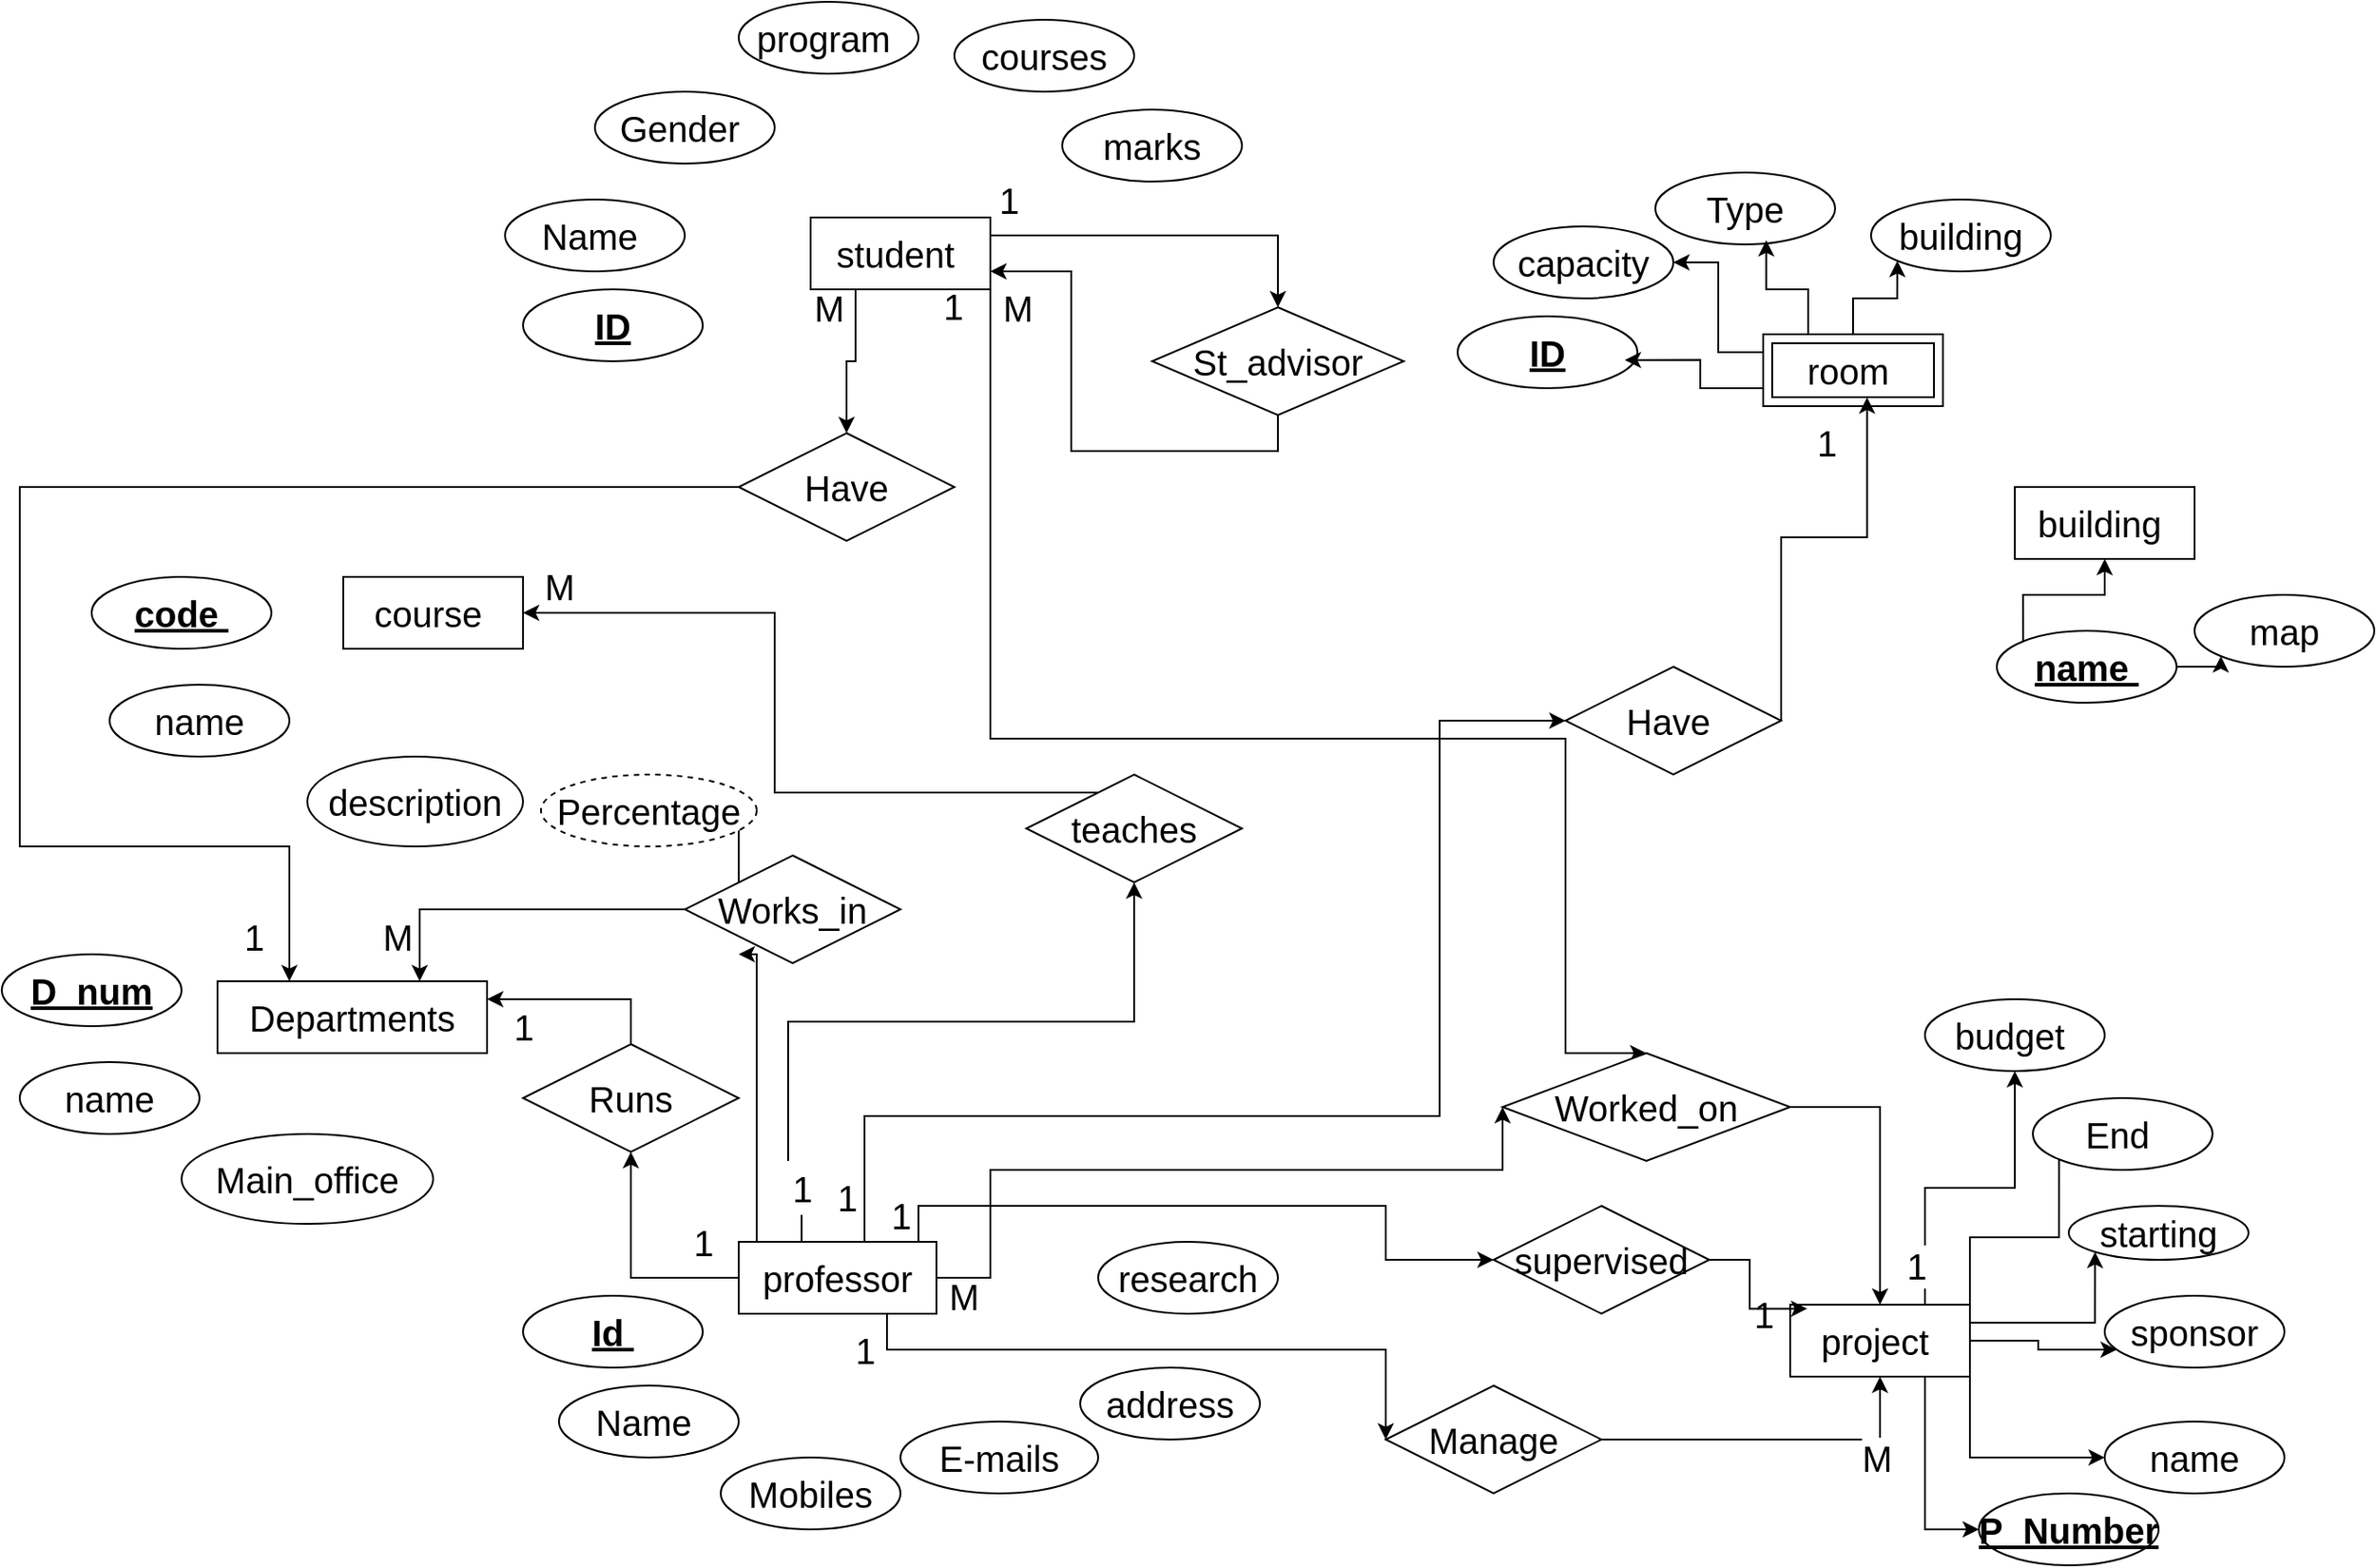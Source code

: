 <mxfile version="14.7.3" type="github">
  <diagram id="R2lEEEUBdFMjLlhIrx00" name="Page-1">
    <mxGraphModel dx="2173" dy="1759" grid="1" gridSize="10" guides="1" tooltips="1" connect="1" arrows="1" fold="1" page="1" pageScale="1" pageWidth="850" pageHeight="1100" math="0" shadow="0" extFonts="Permanent Marker^https://fonts.googleapis.com/css?family=Permanent+Marker">
      <root>
        <mxCell id="0" />
        <mxCell id="1" parent="0" />
        <mxCell id="NNV8wbCFqwEBxxj62G1I-64" style="edgeStyle=orthogonalEdgeStyle;rounded=0;orthogonalLoop=1;jettySize=auto;html=1;exitX=1;exitY=0;exitDx=0;exitDy=0;entryX=0;entryY=0.5;entryDx=0;entryDy=0;fontSize=20;" parent="1" source="NNV8wbCFqwEBxxj62G1I-1" target="NNV8wbCFqwEBxxj62G1I-41" edge="1">
          <mxGeometry relative="1" as="geometry">
            <Array as="points">
              <mxPoint x="240" y="370" />
              <mxPoint x="240" y="300" />
              <mxPoint x="560" y="300" />
              <mxPoint x="560" y="80" />
            </Array>
          </mxGeometry>
        </mxCell>
        <mxCell id="NNV8wbCFqwEBxxj62G1I-68" style="edgeStyle=orthogonalEdgeStyle;rounded=0;orthogonalLoop=1;jettySize=auto;html=1;exitX=0.25;exitY=0;exitDx=0;exitDy=0;fontSize=20;entryX=0.5;entryY=1;entryDx=0;entryDy=0;startArrow=none;" parent="1" source="NNV8wbCFqwEBxxj62G1I-71" target="NNV8wbCFqwEBxxj62G1I-42" edge="1">
          <mxGeometry relative="1" as="geometry">
            <mxPoint x="290" y="160" as="targetPoint" />
          </mxGeometry>
        </mxCell>
        <mxCell id="NNV8wbCFqwEBxxj62G1I-72" style="edgeStyle=orthogonalEdgeStyle;rounded=0;orthogonalLoop=1;jettySize=auto;html=1;exitX=1;exitY=0;exitDx=0;exitDy=0;entryX=0;entryY=0.5;entryDx=0;entryDy=0;fontSize=20;" parent="1" source="NNV8wbCFqwEBxxj62G1I-1" target="NNV8wbCFqwEBxxj62G1I-43" edge="1">
          <mxGeometry relative="1" as="geometry">
            <Array as="points">
              <mxPoint x="270" y="370" />
              <mxPoint x="270" y="350" />
              <mxPoint x="530" y="350" />
              <mxPoint x="530" y="380" />
            </Array>
          </mxGeometry>
        </mxCell>
        <mxCell id="NNV8wbCFqwEBxxj62G1I-76" style="edgeStyle=orthogonalEdgeStyle;rounded=0;orthogonalLoop=1;jettySize=auto;html=1;exitX=1;exitY=0.5;exitDx=0;exitDy=0;entryX=0;entryY=0.5;entryDx=0;entryDy=0;fontSize=20;" parent="1" source="NNV8wbCFqwEBxxj62G1I-1" target="NNV8wbCFqwEBxxj62G1I-44" edge="1">
          <mxGeometry relative="1" as="geometry">
            <Array as="points">
              <mxPoint x="310" y="390" />
              <mxPoint x="310" y="330" />
              <mxPoint x="595" y="330" />
            </Array>
          </mxGeometry>
        </mxCell>
        <mxCell id="NNV8wbCFqwEBxxj62G1I-82" style="edgeStyle=orthogonalEdgeStyle;rounded=0;orthogonalLoop=1;jettySize=auto;html=1;exitX=0.75;exitY=1;exitDx=0;exitDy=0;entryX=0;entryY=0.5;entryDx=0;entryDy=0;fontSize=20;" parent="1" source="NNV8wbCFqwEBxxj62G1I-1" target="NNV8wbCFqwEBxxj62G1I-81" edge="1">
          <mxGeometry relative="1" as="geometry">
            <Array as="points">
              <mxPoint x="252" y="430" />
              <mxPoint x="530" y="430" />
            </Array>
          </mxGeometry>
        </mxCell>
        <mxCell id="NNV8wbCFqwEBxxj62G1I-94" style="edgeStyle=orthogonalEdgeStyle;rounded=0;orthogonalLoop=1;jettySize=auto;html=1;exitX=0;exitY=0.5;exitDx=0;exitDy=0;entryX=0.5;entryY=1;entryDx=0;entryDy=0;fontSize=20;" parent="1" source="NNV8wbCFqwEBxxj62G1I-1" target="NNV8wbCFqwEBxxj62G1I-93" edge="1">
          <mxGeometry relative="1" as="geometry" />
        </mxCell>
        <mxCell id="NNV8wbCFqwEBxxj62G1I-99" style="edgeStyle=orthogonalEdgeStyle;rounded=0;orthogonalLoop=1;jettySize=auto;html=1;exitX=0;exitY=0;exitDx=0;exitDy=0;fontSize=20;" parent="1" source="NNV8wbCFqwEBxxj62G1I-1" edge="1">
          <mxGeometry relative="1" as="geometry">
            <mxPoint x="170" y="210" as="targetPoint" />
            <Array as="points">
              <mxPoint x="180" y="370" />
            </Array>
          </mxGeometry>
        </mxCell>
        <mxCell id="NNV8wbCFqwEBxxj62G1I-1" value="professor" style="whiteSpace=wrap;html=1;align=center;fontSize=20;fontStyle=0" parent="1" vertex="1">
          <mxGeometry x="170" y="370" width="110" height="40" as="geometry" />
        </mxCell>
        <mxCell id="NNV8wbCFqwEBxxj62G1I-3" value="building&amp;nbsp;" style="whiteSpace=wrap;html=1;align=center;fontSize=20;fontStyle=0" parent="1" vertex="1">
          <mxGeometry x="880" y="-50" width="100" height="40" as="geometry" />
        </mxCell>
        <mxCell id="NNV8wbCFqwEBxxj62G1I-90" style="edgeStyle=orthogonalEdgeStyle;rounded=0;orthogonalLoop=1;jettySize=auto;html=1;exitX=0.75;exitY=1;exitDx=0;exitDy=0;entryX=0.5;entryY=0;entryDx=0;entryDy=0;fontSize=20;" parent="1" source="NNV8wbCFqwEBxxj62G1I-4" target="NNV8wbCFqwEBxxj62G1I-44" edge="1">
          <mxGeometry relative="1" as="geometry">
            <Array as="points">
              <mxPoint x="310" y="-160" />
              <mxPoint x="310" y="90" />
              <mxPoint x="630" y="90" />
              <mxPoint x="630" y="265" />
            </Array>
          </mxGeometry>
        </mxCell>
        <mxCell id="NNV8wbCFqwEBxxj62G1I-91" value="1" style="edgeLabel;html=1;align=center;verticalAlign=middle;resizable=0;points=[];fontSize=20;" parent="NNV8wbCFqwEBxxj62G1I-90" vertex="1" connectable="0">
          <mxGeometry x="-0.99" y="-9" relative="1" as="geometry">
            <mxPoint as="offset" />
          </mxGeometry>
        </mxCell>
        <mxCell id="NNV8wbCFqwEBxxj62G1I-106" style="edgeStyle=orthogonalEdgeStyle;rounded=0;orthogonalLoop=1;jettySize=auto;html=1;exitX=0.25;exitY=1;exitDx=0;exitDy=0;fontSize=20;" parent="1" source="NNV8wbCFqwEBxxj62G1I-4" target="NNV8wbCFqwEBxxj62G1I-46" edge="1">
          <mxGeometry relative="1" as="geometry" />
        </mxCell>
        <mxCell id="NNV8wbCFqwEBxxj62G1I-110" style="edgeStyle=orthogonalEdgeStyle;rounded=0;orthogonalLoop=1;jettySize=auto;html=1;exitX=1;exitY=0.25;exitDx=0;exitDy=0;entryX=0.5;entryY=0;entryDx=0;entryDy=0;fontSize=20;" parent="1" source="NNV8wbCFqwEBxxj62G1I-4" target="NNV8wbCFqwEBxxj62G1I-47" edge="1">
          <mxGeometry relative="1" as="geometry" />
        </mxCell>
        <mxCell id="NNV8wbCFqwEBxxj62G1I-4" value="student&amp;nbsp;" style="whiteSpace=wrap;html=1;align=center;fontSize=20;fontStyle=0" parent="1" vertex="1">
          <mxGeometry x="210" y="-200" width="100" height="40" as="geometry" />
        </mxCell>
        <mxCell id="u5Av-FHuHA1cpcob8zt1-7" style="edgeStyle=orthogonalEdgeStyle;rounded=0;orthogonalLoop=1;jettySize=auto;html=1;exitX=0.75;exitY=0;exitDx=0;exitDy=0;" parent="1" source="NNV8wbCFqwEBxxj62G1I-5" target="NNV8wbCFqwEBxxj62G1I-32" edge="1">
          <mxGeometry relative="1" as="geometry" />
        </mxCell>
        <mxCell id="u5Av-FHuHA1cpcob8zt1-8" value="" style="edgeStyle=orthogonalEdgeStyle;rounded=0;orthogonalLoop=1;jettySize=auto;html=1;" parent="1" source="NNV8wbCFqwEBxxj62G1I-5" target="NNV8wbCFqwEBxxj62G1I-28" edge="1">
          <mxGeometry relative="1" as="geometry">
            <Array as="points">
              <mxPoint x="893" y="425" />
              <mxPoint x="893" y="430" />
            </Array>
          </mxGeometry>
        </mxCell>
        <mxCell id="u5Av-FHuHA1cpcob8zt1-9" style="edgeStyle=orthogonalEdgeStyle;rounded=0;orthogonalLoop=1;jettySize=auto;html=1;exitX=1;exitY=0;exitDx=0;exitDy=0;entryX=0;entryY=0;entryDx=0;entryDy=0;" parent="1" source="NNV8wbCFqwEBxxj62G1I-5" target="NNV8wbCFqwEBxxj62G1I-31" edge="1">
          <mxGeometry relative="1" as="geometry" />
        </mxCell>
        <mxCell id="u5Av-FHuHA1cpcob8zt1-10" style="edgeStyle=orthogonalEdgeStyle;rounded=0;orthogonalLoop=1;jettySize=auto;html=1;exitX=1;exitY=0.25;exitDx=0;exitDy=0;entryX=0;entryY=1;entryDx=0;entryDy=0;" parent="1" source="NNV8wbCFqwEBxxj62G1I-5" target="NNV8wbCFqwEBxxj62G1I-27" edge="1">
          <mxGeometry relative="1" as="geometry" />
        </mxCell>
        <mxCell id="qT3gY6s1Ri2CgxSMqw8l-1" style="edgeStyle=orthogonalEdgeStyle;rounded=0;orthogonalLoop=1;jettySize=auto;html=1;exitX=1;exitY=1;exitDx=0;exitDy=0;entryX=0;entryY=0.5;entryDx=0;entryDy=0;" edge="1" parent="1" source="NNV8wbCFqwEBxxj62G1I-5" target="NNV8wbCFqwEBxxj62G1I-29">
          <mxGeometry relative="1" as="geometry" />
        </mxCell>
        <mxCell id="qT3gY6s1Ri2CgxSMqw8l-2" style="edgeStyle=orthogonalEdgeStyle;rounded=0;orthogonalLoop=1;jettySize=auto;html=1;exitX=0.75;exitY=1;exitDx=0;exitDy=0;entryX=0;entryY=0.5;entryDx=0;entryDy=0;" edge="1" parent="1" source="NNV8wbCFqwEBxxj62G1I-5" target="NNV8wbCFqwEBxxj62G1I-30">
          <mxGeometry relative="1" as="geometry" />
        </mxCell>
        <mxCell id="NNV8wbCFqwEBxxj62G1I-5" value="project&amp;nbsp;" style="whiteSpace=wrap;html=1;align=center;fontSize=20;fontStyle=0" parent="1" vertex="1">
          <mxGeometry x="755" y="405" width="100" height="40" as="geometry" />
        </mxCell>
        <mxCell id="NNV8wbCFqwEBxxj62G1I-8" value="course&amp;nbsp;" style="whiteSpace=wrap;html=1;align=center;fontSize=20;fontStyle=0" parent="1" vertex="1">
          <mxGeometry x="-50" width="100" height="40" as="geometry" />
        </mxCell>
        <mxCell id="NNV8wbCFqwEBxxj62G1I-10" value="courses" style="ellipse;whiteSpace=wrap;html=1;align=center;fontSize=20;fontStyle=0" parent="1" vertex="1">
          <mxGeometry x="290" y="-310" width="100" height="40" as="geometry" />
        </mxCell>
        <mxCell id="NNV8wbCFqwEBxxj62G1I-11" value="program&amp;nbsp;" style="ellipse;whiteSpace=wrap;html=1;align=center;fontStyle=0;fontSize=20;" parent="1" vertex="1">
          <mxGeometry x="170" y="-320" width="100" height="40" as="geometry" />
        </mxCell>
        <mxCell id="NNV8wbCFqwEBxxj62G1I-12" value="Gender&amp;nbsp;" style="ellipse;whiteSpace=wrap;html=1;align=center;fontStyle=0;fontSize=20;" parent="1" vertex="1">
          <mxGeometry x="90" y="-270" width="100" height="40" as="geometry" />
        </mxCell>
        <mxCell id="NNV8wbCFqwEBxxj62G1I-13" value="Name&amp;nbsp;" style="ellipse;whiteSpace=wrap;html=1;align=center;fontStyle=0;fontSize=20;" parent="1" vertex="1">
          <mxGeometry x="40" y="-210" width="100" height="40" as="geometry" />
        </mxCell>
        <mxCell id="NNV8wbCFqwEBxxj62G1I-14" value="marks" style="ellipse;whiteSpace=wrap;html=1;align=center;fontStyle=0;fontSize=20;" parent="1" vertex="1">
          <mxGeometry x="350" y="-260" width="100" height="40" as="geometry" />
        </mxCell>
        <mxCell id="NNV8wbCFqwEBxxj62G1I-15" value="description" style="ellipse;whiteSpace=wrap;html=1;align=center;fontStyle=0;fontSize=20;" parent="1" vertex="1">
          <mxGeometry x="-70" y="100" width="120" height="50" as="geometry" />
        </mxCell>
        <mxCell id="NNV8wbCFqwEBxxj62G1I-16" value="code&amp;nbsp;" style="ellipse;whiteSpace=wrap;html=1;align=center;fontStyle=5;fontSize=20;" parent="1" vertex="1">
          <mxGeometry x="-190" width="100" height="40" as="geometry" />
        </mxCell>
        <mxCell id="NNV8wbCFqwEBxxj62G1I-17" value="name" style="ellipse;whiteSpace=wrap;html=1;align=center;fontStyle=0;fontSize=20;" parent="1" vertex="1">
          <mxGeometry x="-180" y="60" width="100" height="40" as="geometry" />
        </mxCell>
        <mxCell id="NNV8wbCFqwEBxxj62G1I-18" value="ID" style="ellipse;whiteSpace=wrap;html=1;align=center;fontSize=20;fontStyle=5" parent="1" vertex="1">
          <mxGeometry x="50" y="-160" width="100" height="40" as="geometry" />
        </mxCell>
        <mxCell id="NNV8wbCFqwEBxxj62G1I-19" value="Id&amp;nbsp;" style="ellipse;whiteSpace=wrap;html=1;align=center;fontSize=20;fontStyle=5" parent="1" vertex="1">
          <mxGeometry x="50" y="400" width="100" height="40" as="geometry" />
        </mxCell>
        <mxCell id="NNV8wbCFqwEBxxj62G1I-20" value="Mobiles" style="ellipse;whiteSpace=wrap;html=1;align=center;fontSize=20;" parent="1" vertex="1">
          <mxGeometry x="160" y="490" width="100" height="40" as="geometry" />
        </mxCell>
        <mxCell id="NNV8wbCFqwEBxxj62G1I-21" value="Name&amp;nbsp;" style="ellipse;whiteSpace=wrap;html=1;align=center;fontSize=20;" parent="1" vertex="1">
          <mxGeometry x="70" y="450" width="100" height="40" as="geometry" />
        </mxCell>
        <mxCell id="NNV8wbCFqwEBxxj62G1I-22" value="E-mails" style="ellipse;whiteSpace=wrap;html=1;align=center;fontSize=20;" parent="1" vertex="1">
          <mxGeometry x="260" y="470" width="110" height="40" as="geometry" />
        </mxCell>
        <mxCell id="NNV8wbCFqwEBxxj62G1I-23" value="address" style="ellipse;whiteSpace=wrap;html=1;align=center;fontSize=20;" parent="1" vertex="1">
          <mxGeometry x="360" y="440" width="100" height="40" as="geometry" />
        </mxCell>
        <mxCell id="NNV8wbCFqwEBxxj62G1I-24" value="research" style="ellipse;whiteSpace=wrap;html=1;align=center;fontSize=20;" parent="1" vertex="1">
          <mxGeometry x="370" y="370" width="100" height="40" as="geometry" />
        </mxCell>
        <mxCell id="NNV8wbCFqwEBxxj62G1I-25" value="map" style="ellipse;whiteSpace=wrap;html=1;align=center;fontSize=20;" parent="1" vertex="1">
          <mxGeometry x="980" y="10" width="100" height="40" as="geometry" />
        </mxCell>
        <mxCell id="u5Av-FHuHA1cpcob8zt1-5" style="edgeStyle=orthogonalEdgeStyle;rounded=0;orthogonalLoop=1;jettySize=auto;html=1;exitX=0;exitY=0;exitDx=0;exitDy=0;" parent="1" source="NNV8wbCFqwEBxxj62G1I-26" target="NNV8wbCFqwEBxxj62G1I-3" edge="1">
          <mxGeometry relative="1" as="geometry" />
        </mxCell>
        <mxCell id="u5Av-FHuHA1cpcob8zt1-6" style="edgeStyle=orthogonalEdgeStyle;rounded=0;orthogonalLoop=1;jettySize=auto;html=1;exitX=1;exitY=0.5;exitDx=0;exitDy=0;entryX=0;entryY=1;entryDx=0;entryDy=0;" parent="1" source="NNV8wbCFqwEBxxj62G1I-26" target="NNV8wbCFqwEBxxj62G1I-25" edge="1">
          <mxGeometry relative="1" as="geometry" />
        </mxCell>
        <mxCell id="NNV8wbCFqwEBxxj62G1I-26" value="&lt;u&gt;&lt;b&gt;name&amp;nbsp;&lt;/b&gt;&lt;/u&gt;" style="ellipse;whiteSpace=wrap;html=1;align=center;fontSize=20;" parent="1" vertex="1">
          <mxGeometry x="870" y="30" width="100" height="40" as="geometry" />
        </mxCell>
        <mxCell id="NNV8wbCFqwEBxxj62G1I-27" value="starting" style="ellipse;whiteSpace=wrap;html=1;align=center;fontSize=20;" parent="1" vertex="1">
          <mxGeometry x="910" y="350" width="100" height="30" as="geometry" />
        </mxCell>
        <mxCell id="NNV8wbCFqwEBxxj62G1I-28" value="sponsor" style="ellipse;whiteSpace=wrap;html=1;align=center;fontSize=20;" parent="1" vertex="1">
          <mxGeometry x="930" y="400" width="100" height="40" as="geometry" />
        </mxCell>
        <mxCell id="NNV8wbCFqwEBxxj62G1I-29" value="name" style="ellipse;whiteSpace=wrap;html=1;align=center;fontSize=20;" parent="1" vertex="1">
          <mxGeometry x="930" y="470" width="100" height="40" as="geometry" />
        </mxCell>
        <mxCell id="NNV8wbCFqwEBxxj62G1I-30" value="P_Number" style="ellipse;whiteSpace=wrap;html=1;align=center;fontSize=20;fontStyle=5" parent="1" vertex="1">
          <mxGeometry x="860" y="510" width="100" height="40" as="geometry" />
        </mxCell>
        <mxCell id="NNV8wbCFqwEBxxj62G1I-31" value="End&amp;nbsp;" style="ellipse;whiteSpace=wrap;html=1;align=center;fontSize=20;" parent="1" vertex="1">
          <mxGeometry x="890" y="290" width="100" height="40" as="geometry" />
        </mxCell>
        <mxCell id="NNV8wbCFqwEBxxj62G1I-32" value="budget&amp;nbsp;" style="ellipse;whiteSpace=wrap;html=1;align=center;fontSize=20;" parent="1" vertex="1">
          <mxGeometry x="830" y="235" width="100" height="40" as="geometry" />
        </mxCell>
        <mxCell id="NNV8wbCFqwEBxxj62G1I-33" value="Type" style="ellipse;whiteSpace=wrap;html=1;align=center;fontSize=20;" parent="1" vertex="1">
          <mxGeometry x="680" y="-225" width="100" height="40" as="geometry" />
        </mxCell>
        <mxCell id="NNV8wbCFqwEBxxj62G1I-34" value="building" style="ellipse;whiteSpace=wrap;html=1;align=center;fontSize=20;" parent="1" vertex="1">
          <mxGeometry x="800" y="-210" width="100" height="40" as="geometry" />
        </mxCell>
        <mxCell id="NNV8wbCFqwEBxxj62G1I-36" value="capacity" style="ellipse;whiteSpace=wrap;html=1;align=center;fontSize=20;" parent="1" vertex="1">
          <mxGeometry x="590" y="-195" width="100" height="40" as="geometry" />
        </mxCell>
        <mxCell id="NNV8wbCFqwEBxxj62G1I-38" value="ID" style="ellipse;whiteSpace=wrap;html=1;align=center;fontSize=20;fontStyle=5" parent="1" vertex="1">
          <mxGeometry x="570" y="-145" width="100" height="40" as="geometry" />
        </mxCell>
        <mxCell id="u5Av-FHuHA1cpcob8zt1-1" style="edgeStyle=orthogonalEdgeStyle;rounded=0;orthogonalLoop=1;jettySize=auto;html=1;exitX=0.5;exitY=0;exitDx=0;exitDy=0;entryX=0;entryY=1;entryDx=0;entryDy=0;" parent="1" source="NNV8wbCFqwEBxxj62G1I-40" target="NNV8wbCFqwEBxxj62G1I-34" edge="1">
          <mxGeometry relative="1" as="geometry" />
        </mxCell>
        <mxCell id="u5Av-FHuHA1cpcob8zt1-2" style="edgeStyle=orthogonalEdgeStyle;rounded=0;orthogonalLoop=1;jettySize=auto;html=1;exitX=0.25;exitY=0;exitDx=0;exitDy=0;entryX=0.617;entryY=0.942;entryDx=0;entryDy=0;entryPerimeter=0;" parent="1" source="NNV8wbCFqwEBxxj62G1I-40" target="NNV8wbCFqwEBxxj62G1I-33" edge="1">
          <mxGeometry relative="1" as="geometry" />
        </mxCell>
        <mxCell id="u5Av-FHuHA1cpcob8zt1-3" style="edgeStyle=orthogonalEdgeStyle;rounded=0;orthogonalLoop=1;jettySize=auto;html=1;exitX=0;exitY=0.25;exitDx=0;exitDy=0;entryX=1;entryY=0.5;entryDx=0;entryDy=0;" parent="1" source="NNV8wbCFqwEBxxj62G1I-40" target="NNV8wbCFqwEBxxj62G1I-36" edge="1">
          <mxGeometry relative="1" as="geometry" />
        </mxCell>
        <mxCell id="u5Av-FHuHA1cpcob8zt1-4" style="edgeStyle=orthogonalEdgeStyle;rounded=0;orthogonalLoop=1;jettySize=auto;html=1;exitX=0;exitY=0.75;exitDx=0;exitDy=0;entryX=0.93;entryY=0.608;entryDx=0;entryDy=0;entryPerimeter=0;" parent="1" source="NNV8wbCFqwEBxxj62G1I-40" target="NNV8wbCFqwEBxxj62G1I-38" edge="1">
          <mxGeometry relative="1" as="geometry" />
        </mxCell>
        <mxCell id="NNV8wbCFqwEBxxj62G1I-40" value="room&amp;nbsp;" style="shape=ext;margin=3;double=1;whiteSpace=wrap;html=1;align=center;fontSize=20;" parent="1" vertex="1">
          <mxGeometry x="740" y="-135" width="100" height="40" as="geometry" />
        </mxCell>
        <mxCell id="NNV8wbCFqwEBxxj62G1I-65" style="edgeStyle=orthogonalEdgeStyle;rounded=0;orthogonalLoop=1;jettySize=auto;html=1;fontSize=20;entryX=0.578;entryY=0.878;entryDx=0;entryDy=0;entryPerimeter=0;" parent="1" source="NNV8wbCFqwEBxxj62G1I-41" target="NNV8wbCFqwEBxxj62G1I-40" edge="1">
          <mxGeometry relative="1" as="geometry">
            <mxPoint x="800" y="-70.0" as="targetPoint" />
            <Array as="points">
              <mxPoint x="750" y="-22" />
              <mxPoint x="798" y="-22" />
            </Array>
          </mxGeometry>
        </mxCell>
        <mxCell id="NNV8wbCFqwEBxxj62G1I-41" value="Have&amp;nbsp;" style="shape=rhombus;perimeter=rhombusPerimeter;whiteSpace=wrap;html=1;align=center;fontSize=20;" parent="1" vertex="1">
          <mxGeometry x="630" y="50" width="120" height="60" as="geometry" />
        </mxCell>
        <mxCell id="NNV8wbCFqwEBxxj62G1I-69" style="edgeStyle=orthogonalEdgeStyle;rounded=0;orthogonalLoop=1;jettySize=auto;html=1;entryX=1;entryY=0.5;entryDx=0;entryDy=0;fontSize=20;" parent="1" source="NNV8wbCFqwEBxxj62G1I-42" target="NNV8wbCFqwEBxxj62G1I-8" edge="1">
          <mxGeometry relative="1" as="geometry">
            <Array as="points">
              <mxPoint x="190" y="120" />
              <mxPoint x="190" y="20" />
            </Array>
          </mxGeometry>
        </mxCell>
        <mxCell id="NNV8wbCFqwEBxxj62G1I-42" value="teaches" style="shape=rhombus;perimeter=rhombusPerimeter;whiteSpace=wrap;html=1;align=center;fontSize=20;" parent="1" vertex="1">
          <mxGeometry x="330" y="110" width="120" height="60" as="geometry" />
        </mxCell>
        <mxCell id="NNV8wbCFqwEBxxj62G1I-73" style="edgeStyle=orthogonalEdgeStyle;rounded=0;orthogonalLoop=1;jettySize=auto;html=1;exitX=1;exitY=0.5;exitDx=0;exitDy=0;entryX=0.095;entryY=0.055;entryDx=0;entryDy=0;entryPerimeter=0;fontSize=20;" parent="1" source="NNV8wbCFqwEBxxj62G1I-43" target="NNV8wbCFqwEBxxj62G1I-5" edge="1">
          <mxGeometry relative="1" as="geometry" />
        </mxCell>
        <mxCell id="NNV8wbCFqwEBxxj62G1I-43" value="supervised" style="shape=rhombus;perimeter=rhombusPerimeter;whiteSpace=wrap;html=1;align=center;fontSize=20;" parent="1" vertex="1">
          <mxGeometry x="590" y="350" width="120" height="60" as="geometry" />
        </mxCell>
        <mxCell id="NNV8wbCFqwEBxxj62G1I-77" style="edgeStyle=orthogonalEdgeStyle;rounded=0;orthogonalLoop=1;jettySize=auto;html=1;exitX=1;exitY=0.5;exitDx=0;exitDy=0;entryX=0.5;entryY=0;entryDx=0;entryDy=0;fontSize=20;" parent="1" source="NNV8wbCFqwEBxxj62G1I-44" target="NNV8wbCFqwEBxxj62G1I-5" edge="1">
          <mxGeometry relative="1" as="geometry" />
        </mxCell>
        <mxCell id="NNV8wbCFqwEBxxj62G1I-80" value="1" style="edgeLabel;html=1;align=center;verticalAlign=middle;resizable=0;points=[];fontSize=20;" parent="NNV8wbCFqwEBxxj62G1I-77" vertex="1" connectable="0">
          <mxGeometry x="0.721" y="20" relative="1" as="geometry">
            <mxPoint as="offset" />
          </mxGeometry>
        </mxCell>
        <mxCell id="NNV8wbCFqwEBxxj62G1I-44" value="Worked_on" style="shape=rhombus;perimeter=rhombusPerimeter;whiteSpace=wrap;html=1;align=center;fontSize=20;" parent="1" vertex="1">
          <mxGeometry x="595" y="265" width="160" height="60" as="geometry" />
        </mxCell>
        <mxCell id="NNV8wbCFqwEBxxj62G1I-100" style="edgeStyle=orthogonalEdgeStyle;rounded=0;orthogonalLoop=1;jettySize=auto;html=1;entryX=0.75;entryY=0;entryDx=0;entryDy=0;fontSize=20;" parent="1" source="NNV8wbCFqwEBxxj62G1I-45" target="NNV8wbCFqwEBxxj62G1I-84" edge="1">
          <mxGeometry relative="1" as="geometry" />
        </mxCell>
        <mxCell id="NNV8wbCFqwEBxxj62G1I-104" style="edgeStyle=orthogonalEdgeStyle;rounded=0;orthogonalLoop=1;jettySize=auto;html=1;exitX=0;exitY=0;exitDx=0;exitDy=0;entryX=0.5;entryY=1;entryDx=0;entryDy=0;fontSize=20;" parent="1" source="NNV8wbCFqwEBxxj62G1I-45" target="NNV8wbCFqwEBxxj62G1I-103" edge="1">
          <mxGeometry relative="1" as="geometry" />
        </mxCell>
        <mxCell id="NNV8wbCFqwEBxxj62G1I-45" value="Works_in" style="shape=rhombus;perimeter=rhombusPerimeter;whiteSpace=wrap;html=1;align=center;fontSize=20;" parent="1" vertex="1">
          <mxGeometry x="140" y="155" width="120" height="60" as="geometry" />
        </mxCell>
        <mxCell id="NNV8wbCFqwEBxxj62G1I-107" style="edgeStyle=orthogonalEdgeStyle;rounded=0;orthogonalLoop=1;jettySize=auto;html=1;exitX=0;exitY=0.5;exitDx=0;exitDy=0;fontSize=20;" parent="1" source="NNV8wbCFqwEBxxj62G1I-46" target="NNV8wbCFqwEBxxj62G1I-84" edge="1">
          <mxGeometry relative="1" as="geometry">
            <Array as="points">
              <mxPoint x="-230" y="-50" />
              <mxPoint x="-230" y="150" />
              <mxPoint x="-80" y="150" />
            </Array>
          </mxGeometry>
        </mxCell>
        <mxCell id="NNV8wbCFqwEBxxj62G1I-46" value="Have" style="shape=rhombus;perimeter=rhombusPerimeter;whiteSpace=wrap;html=1;align=center;fontSize=20;" parent="1" vertex="1">
          <mxGeometry x="170" y="-80" width="120" height="60" as="geometry" />
        </mxCell>
        <mxCell id="NNV8wbCFqwEBxxj62G1I-111" style="edgeStyle=orthogonalEdgeStyle;rounded=0;orthogonalLoop=1;jettySize=auto;html=1;exitX=0.5;exitY=1;exitDx=0;exitDy=0;entryX=1;entryY=0.75;entryDx=0;entryDy=0;fontSize=20;" parent="1" source="NNV8wbCFqwEBxxj62G1I-47" target="NNV8wbCFqwEBxxj62G1I-4" edge="1">
          <mxGeometry relative="1" as="geometry" />
        </mxCell>
        <mxCell id="NNV8wbCFqwEBxxj62G1I-47" value="St_advisor" style="shape=rhombus;perimeter=rhombusPerimeter;whiteSpace=wrap;html=1;align=center;fontSize=20;" parent="1" vertex="1">
          <mxGeometry x="400" y="-150" width="140" height="60" as="geometry" />
        </mxCell>
        <mxCell id="NNV8wbCFqwEBxxj62G1I-66" value="1" style="text;html=1;align=center;verticalAlign=middle;resizable=0;points=[];autosize=1;strokeColor=none;fontSize=20;" parent="1" vertex="1">
          <mxGeometry x="760" y="-90" width="30" height="30" as="geometry" />
        </mxCell>
        <mxCell id="NNV8wbCFqwEBxxj62G1I-67" value="1" style="text;html=1;align=center;verticalAlign=middle;resizable=0;points=[];autosize=1;strokeColor=none;fontSize=20;" parent="1" vertex="1">
          <mxGeometry x="215" y="330" width="30" height="30" as="geometry" />
        </mxCell>
        <mxCell id="NNV8wbCFqwEBxxj62G1I-70" value="M" style="text;html=1;align=center;verticalAlign=middle;resizable=0;points=[];autosize=1;strokeColor=none;fontSize=20;" parent="1" vertex="1">
          <mxGeometry x="55" y="-10" width="30" height="30" as="geometry" />
        </mxCell>
        <mxCell id="NNV8wbCFqwEBxxj62G1I-74" value="1" style="text;html=1;align=center;verticalAlign=middle;resizable=0;points=[];autosize=1;strokeColor=none;fontSize=20;" parent="1" vertex="1">
          <mxGeometry x="245" y="340" width="30" height="30" as="geometry" />
        </mxCell>
        <mxCell id="NNV8wbCFqwEBxxj62G1I-75" value="1" style="text;html=1;align=center;verticalAlign=middle;resizable=0;points=[];autosize=1;strokeColor=none;fontSize=20;" parent="1" vertex="1">
          <mxGeometry x="725" y="395" width="30" height="30" as="geometry" />
        </mxCell>
        <mxCell id="NNV8wbCFqwEBxxj62G1I-78" value="M" style="text;html=1;align=center;verticalAlign=middle;resizable=0;points=[];autosize=1;strokeColor=none;fontSize=20;" parent="1" vertex="1">
          <mxGeometry x="280" y="385" width="30" height="30" as="geometry" />
        </mxCell>
        <mxCell id="NNV8wbCFqwEBxxj62G1I-83" style="edgeStyle=orthogonalEdgeStyle;rounded=0;orthogonalLoop=1;jettySize=auto;html=1;exitX=1;exitY=0.5;exitDx=0;exitDy=0;entryX=0.5;entryY=1;entryDx=0;entryDy=0;fontSize=20;" parent="1" source="NNV8wbCFqwEBxxj62G1I-81" target="NNV8wbCFqwEBxxj62G1I-5" edge="1">
          <mxGeometry relative="1" as="geometry" />
        </mxCell>
        <mxCell id="NNV8wbCFqwEBxxj62G1I-88" value="M" style="edgeLabel;html=1;align=center;verticalAlign=middle;resizable=0;points=[];fontSize=20;" parent="NNV8wbCFqwEBxxj62G1I-83" vertex="1" connectable="0">
          <mxGeometry x="0.607" y="-10" relative="1" as="geometry">
            <mxPoint as="offset" />
          </mxGeometry>
        </mxCell>
        <mxCell id="NNV8wbCFqwEBxxj62G1I-81" value="Manage" style="shape=rhombus;perimeter=rhombusPerimeter;whiteSpace=wrap;html=1;align=center;fontSize=20;" parent="1" vertex="1">
          <mxGeometry x="530" y="450" width="120" height="60" as="geometry" />
        </mxCell>
        <mxCell id="NNV8wbCFqwEBxxj62G1I-84" value="Departments" style="whiteSpace=wrap;html=1;align=center;fontSize=20;fontStyle=0" parent="1" vertex="1">
          <mxGeometry x="-120" y="225" width="150" height="40" as="geometry" />
        </mxCell>
        <mxCell id="NNV8wbCFqwEBxxj62G1I-85" value="Main_office" style="ellipse;whiteSpace=wrap;html=1;align=center;fontStyle=0;fontSize=20;" parent="1" vertex="1">
          <mxGeometry x="-140" y="310" width="140" height="50" as="geometry" />
        </mxCell>
        <mxCell id="NNV8wbCFqwEBxxj62G1I-86" value="D_num" style="ellipse;whiteSpace=wrap;html=1;align=center;fontStyle=5;fontSize=20;" parent="1" vertex="1">
          <mxGeometry x="-240" y="210" width="100" height="40" as="geometry" />
        </mxCell>
        <mxCell id="NNV8wbCFqwEBxxj62G1I-87" value="name" style="ellipse;whiteSpace=wrap;html=1;align=center;fontStyle=0;fontSize=20;" parent="1" vertex="1">
          <mxGeometry x="-230" y="270" width="100" height="40" as="geometry" />
        </mxCell>
        <mxCell id="NNV8wbCFqwEBxxj62G1I-89" value="1" style="text;html=1;align=center;verticalAlign=middle;resizable=0;points=[];autosize=1;strokeColor=none;fontSize=20;" parent="1" vertex="1">
          <mxGeometry x="225" y="415" width="30" height="30" as="geometry" />
        </mxCell>
        <mxCell id="NNV8wbCFqwEBxxj62G1I-95" style="edgeStyle=orthogonalEdgeStyle;rounded=0;orthogonalLoop=1;jettySize=auto;html=1;exitX=0.5;exitY=0;exitDx=0;exitDy=0;entryX=1;entryY=0.25;entryDx=0;entryDy=0;fontSize=20;" parent="1" source="NNV8wbCFqwEBxxj62G1I-93" target="NNV8wbCFqwEBxxj62G1I-84" edge="1">
          <mxGeometry relative="1" as="geometry" />
        </mxCell>
        <mxCell id="NNV8wbCFqwEBxxj62G1I-93" value="Runs" style="shape=rhombus;perimeter=rhombusPerimeter;whiteSpace=wrap;html=1;align=center;fontSize=20;" parent="1" vertex="1">
          <mxGeometry x="50" y="260" width="120" height="60" as="geometry" />
        </mxCell>
        <mxCell id="NNV8wbCFqwEBxxj62G1I-96" value="1" style="text;html=1;align=center;verticalAlign=middle;resizable=0;points=[];autosize=1;strokeColor=none;fontSize=20;" parent="1" vertex="1">
          <mxGeometry x="135" y="355" width="30" height="30" as="geometry" />
        </mxCell>
        <mxCell id="NNV8wbCFqwEBxxj62G1I-97" value="1" style="text;html=1;align=center;verticalAlign=middle;resizable=0;points=[];autosize=1;strokeColor=none;fontSize=20;" parent="1" vertex="1">
          <mxGeometry x="35" y="235" width="30" height="30" as="geometry" />
        </mxCell>
        <mxCell id="NNV8wbCFqwEBxxj62G1I-71" value="1" style="text;html=1;align=center;verticalAlign=middle;resizable=0;points=[];autosize=1;strokeColor=none;fontSize=20;" parent="1" vertex="1">
          <mxGeometry x="190" y="325" width="30" height="30" as="geometry" />
        </mxCell>
        <mxCell id="NNV8wbCFqwEBxxj62G1I-98" value="" style="edgeStyle=orthogonalEdgeStyle;rounded=0;orthogonalLoop=1;jettySize=auto;html=1;exitX=0.25;exitY=0;exitDx=0;exitDy=0;fontSize=20;entryX=0.5;entryY=1;entryDx=0;entryDy=0;endArrow=none;" parent="1" source="NNV8wbCFqwEBxxj62G1I-1" target="NNV8wbCFqwEBxxj62G1I-71" edge="1">
          <mxGeometry relative="1" as="geometry">
            <mxPoint x="270" y="140" as="targetPoint" />
            <mxPoint x="197.5" y="370" as="sourcePoint" />
          </mxGeometry>
        </mxCell>
        <mxCell id="NNV8wbCFqwEBxxj62G1I-101" value="M" style="text;html=1;align=center;verticalAlign=middle;resizable=0;points=[];autosize=1;strokeColor=none;fontSize=20;" parent="1" vertex="1">
          <mxGeometry x="-35" y="185" width="30" height="30" as="geometry" />
        </mxCell>
        <mxCell id="NNV8wbCFqwEBxxj62G1I-103" value="Percentage" style="ellipse;whiteSpace=wrap;html=1;align=center;dashed=1;fontSize=20;" parent="1" vertex="1">
          <mxGeometry x="60" y="110" width="120" height="40" as="geometry" />
        </mxCell>
        <mxCell id="NNV8wbCFqwEBxxj62G1I-108" value="1" style="text;html=1;align=center;verticalAlign=middle;resizable=0;points=[];autosize=1;strokeColor=none;fontSize=20;" parent="1" vertex="1">
          <mxGeometry x="-115" y="185" width="30" height="30" as="geometry" />
        </mxCell>
        <mxCell id="NNV8wbCFqwEBxxj62G1I-109" value="M" style="text;html=1;align=center;verticalAlign=middle;resizable=0;points=[];autosize=1;strokeColor=none;fontSize=20;" parent="1" vertex="1">
          <mxGeometry x="205" y="-165" width="30" height="30" as="geometry" />
        </mxCell>
        <mxCell id="NNV8wbCFqwEBxxj62G1I-112" value="1" style="text;html=1;align=center;verticalAlign=middle;resizable=0;points=[];autosize=1;strokeColor=none;fontSize=20;" parent="1" vertex="1">
          <mxGeometry x="305" y="-225" width="30" height="30" as="geometry" />
        </mxCell>
        <mxCell id="NNV8wbCFqwEBxxj62G1I-113" value="M" style="text;html=1;align=center;verticalAlign=middle;resizable=0;points=[];autosize=1;strokeColor=none;fontSize=20;" parent="1" vertex="1">
          <mxGeometry x="310" y="-165" width="30" height="30" as="geometry" />
        </mxCell>
      </root>
    </mxGraphModel>
  </diagram>
</mxfile>
